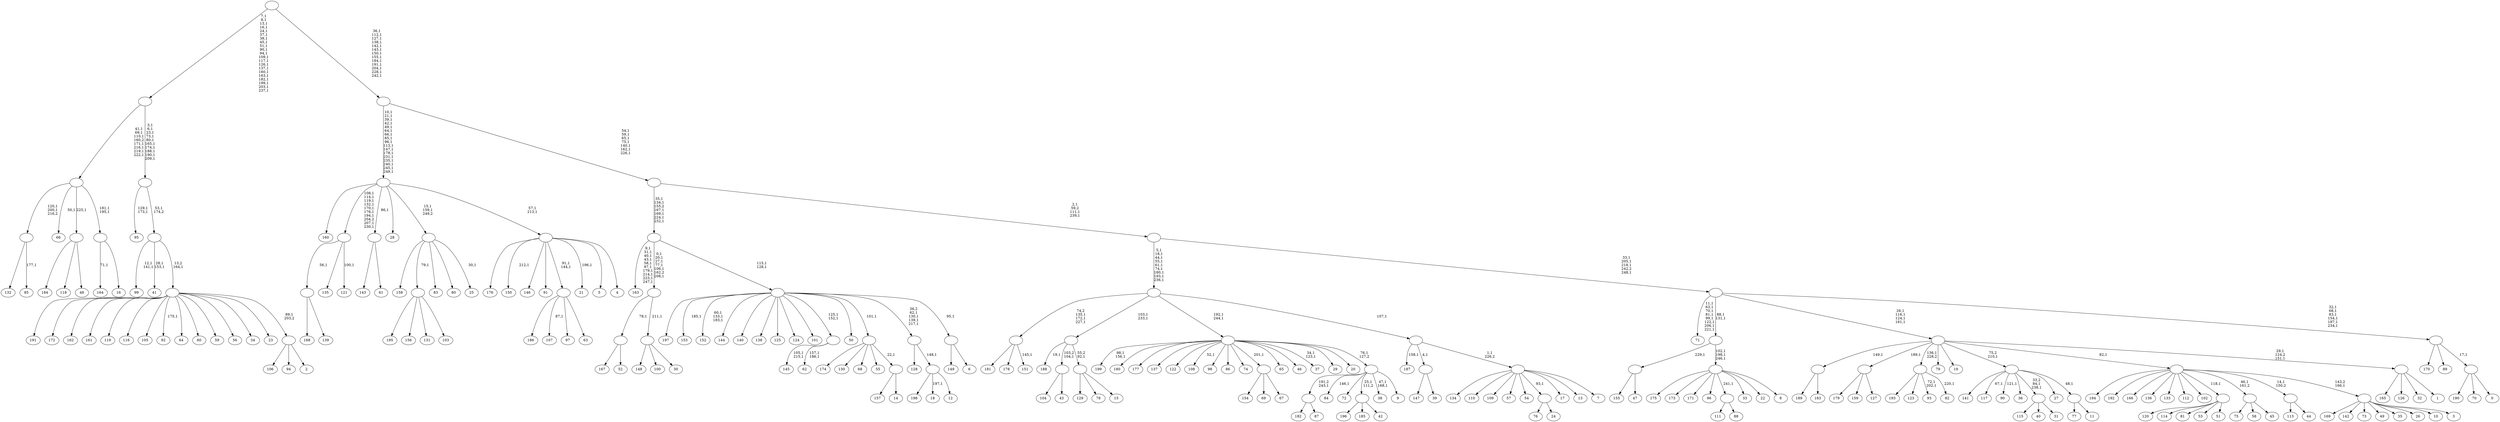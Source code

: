 digraph T {
	450 [label="199"]
	447 [label="198"]
	446 [label="197"]
	445 [label="196"]
	444 [label="195"]
	443 [label="194"]
	442 [label="193"]
	441 [label="192"]
	440 [label="191"]
	439 [label="190"]
	438 [label="189"]
	437 [label="188"]
	435 [label="187"]
	433 [label="186"]
	432 [label="185"]
	431 [label="184"]
	430 [label="183"]
	429 [label=""]
	428 [label="182"]
	427 [label="181"]
	426 [label="180"]
	425 [label="179"]
	424 [label="178"]
	423 [label="177"]
	422 [label="176"]
	421 [label="175"]
	420 [label="174"]
	419 [label="173"]
	418 [label="172"]
	417 [label="171"]
	416 [label="170"]
	415 [label="169"]
	414 [label="168"]
	413 [label="167"]
	412 [label="166"]
	411 [label="165"]
	410 [label="164"]
	408 [label="163"]
	397 [label="162"]
	396 [label="161"]
	395 [label="160"]
	394 [label="159"]
	393 [label="158"]
	392 [label="157"]
	391 [label="156"]
	390 [label="155"]
	389 [label="154"]
	388 [label="153"]
	386 [label="152"]
	382 [label="151"]
	380 [label=""]
	377 [label="150"]
	375 [label="149"]
	374 [label="148"]
	373 [label="147"]
	372 [label="146"]
	371 [label="145"]
	368 [label="144"]
	367 [label="143"]
	366 [label="142"]
	365 [label="141"]
	364 [label="140"]
	363 [label="139"]
	362 [label=""]
	361 [label="138"]
	360 [label="137"]
	359 [label="136"]
	358 [label="135"]
	357 [label="134"]
	356 [label="133"]
	355 [label="132"]
	354 [label="131"]
	353 [label="130"]
	352 [label="129"]
	351 [label="128"]
	350 [label="127"]
	349 [label=""]
	348 [label="126"]
	347 [label="125"]
	346 [label="124"]
	345 [label="123"]
	344 [label="122"]
	343 [label="121"]
	341 [label=""]
	332 [label="120"]
	331 [label="119"]
	330 [label="118"]
	329 [label="117"]
	327 [label="116"]
	326 [label="115"]
	325 [label="114"]
	324 [label="113"]
	323 [label="112"]
	322 [label="111"]
	321 [label="110"]
	320 [label="109"]
	319 [label="108"]
	317 [label="107"]
	315 [label="106"]
	314 [label="105"]
	313 [label="104"]
	312 [label="103"]
	311 [label=""]
	310 [label="102"]
	309 [label="101"]
	308 [label="100"]
	307 [label="99"]
	304 [label="98"]
	303 [label="97"]
	302 [label="96"]
	301 [label="95"]
	298 [label="94"]
	297 [label="93"]
	294 [label="92"]
	292 [label="91"]
	291 [label="90"]
	289 [label="89"]
	288 [label="88"]
	287 [label=""]
	286 [label="87"]
	285 [label=""]
	284 [label="86"]
	283 [label="85"]
	281 [label=""]
	279 [label="84"]
	277 [label="83"]
	276 [label="82"]
	274 [label=""]
	273 [label="81"]
	272 [label="80"]
	271 [label="79"]
	270 [label="78"]
	269 [label="77"]
	268 [label="76"]
	267 [label="75"]
	266 [label="74"]
	265 [label="73"]
	264 [label="72"]
	263 [label="71"]
	254 [label="70"]
	253 [label="69"]
	252 [label="68"]
	251 [label="67"]
	250 [label=""]
	249 [label="66"]
	247 [label="65"]
	246 [label="64"]
	245 [label="63"]
	244 [label=""]
	242 [label="62"]
	239 [label=""]
	237 [label="61"]
	236 [label=""]
	235 [label="60"]
	234 [label="59"]
	233 [label="58"]
	232 [label="57"]
	231 [label="56"]
	230 [label="55"]
	229 [label="54"]
	228 [label="53"]
	227 [label="52"]
	226 [label=""]
	225 [label="51"]
	224 [label=""]
	223 [label="50"]
	222 [label="49"]
	221 [label="48"]
	220 [label=""]
	219 [label="47"]
	218 [label=""]
	217 [label="46"]
	216 [label="45"]
	215 [label=""]
	214 [label="44"]
	213 [label=""]
	212 [label="43"]
	211 [label=""]
	210 [label="42"]
	209 [label=""]
	208 [label="41"]
	205 [label="40"]
	204 [label="39"]
	203 [label=""]
	202 [label="38"]
	199 [label="37"]
	196 [label="36"]
	195 [label="35"]
	194 [label="34"]
	193 [label="33"]
	192 [label="32"]
	191 [label="31"]
	190 [label=""]
	188 [label="30"]
	187 [label=""]
	186 [label=""]
	180 [label="29"]
	179 [label="28"]
	178 [label="27"]
	177 [label="26"]
	176 [label="25"]
	174 [label=""]
	172 [label="24"]
	171 [label=""]
	170 [label="23"]
	169 [label="22"]
	168 [label="21"]
	166 [label="20"]
	165 [label="19"]
	164 [label="18"]
	162 [label="17"]
	161 [label="16"]
	160 [label=""]
	158 [label=""]
	151 [label="15"]
	150 [label=""]
	149 [label=""]
	147 [label="14"]
	146 [label=""]
	145 [label=""]
	144 [label="13"]
	143 [label="12"]
	142 [label=""]
	141 [label=""]
	137 [label="11"]
	136 [label=""]
	135 [label=""]
	134 [label="10"]
	133 [label="9"]
	132 [label=""]
	131 [label=""]
	129 [label="8"]
	128 [label=""]
	125 [label=""]
	123 [label="7"]
	122 [label=""]
	121 [label=""]
	120 [label=""]
	111 [label="6"]
	110 [label=""]
	109 [label=""]
	107 [label=""]
	101 [label="5"]
	100 [label="4"]
	99 [label=""]
	97 [label=""]
	80 [label="3"]
	79 [label=""]
	78 [label=""]
	77 [label="2"]
	76 [label=""]
	75 [label=""]
	74 [label=""]
	73 [label=""]
	63 [label=""]
	42 [label="1"]
	41 [label=""]
	39 [label=""]
	35 [label="0"]
	34 [label=""]
	33 [label=""]
	27 [label=""]
	23 [label=""]
	20 [label=""]
	13 [label=""]
	0 [label=""]
	429 -> 438 [label=""]
	429 -> 430 [label=""]
	380 -> 382 [label="145,1"]
	380 -> 427 [label=""]
	380 -> 424 [label=""]
	362 -> 414 [label=""]
	362 -> 363 [label=""]
	349 -> 425 [label=""]
	349 -> 394 [label=""]
	349 -> 350 [label=""]
	341 -> 343 [label="100,1"]
	341 -> 362 [label="56,1"]
	341 -> 358 [label=""]
	311 -> 444 [label=""]
	311 -> 391 [label=""]
	311 -> 354 [label=""]
	311 -> 312 [label=""]
	287 -> 322 [label=""]
	287 -> 288 [label=""]
	285 -> 428 [label=""]
	285 -> 286 [label=""]
	281 -> 283 [label="177,1"]
	281 -> 355 [label=""]
	274 -> 276 [label="220,1"]
	274 -> 297 [label="72,1\n202,1"]
	274 -> 442 [label=""]
	274 -> 345 [label=""]
	250 -> 389 [label=""]
	250 -> 253 [label=""]
	250 -> 251 [label=""]
	244 -> 317 [label="87,1"]
	244 -> 433 [label=""]
	244 -> 303 [label=""]
	244 -> 245 [label=""]
	239 -> 242 [label="157,1\n186,1"]
	239 -> 371 [label="105,1\n215,1"]
	236 -> 367 [label=""]
	236 -> 237 [label=""]
	226 -> 413 [label=""]
	226 -> 227 [label=""]
	224 -> 332 [label=""]
	224 -> 325 [label=""]
	224 -> 273 [label=""]
	224 -> 228 [label=""]
	224 -> 225 [label=""]
	220 -> 431 [label=""]
	220 -> 330 [label=""]
	220 -> 221 [label=""]
	218 -> 390 [label=""]
	218 -> 219 [label=""]
	215 -> 267 [label=""]
	215 -> 233 [label=""]
	215 -> 216 [label=""]
	213 -> 324 [label=""]
	213 -> 214 [label=""]
	211 -> 313 [label=""]
	211 -> 212 [label=""]
	209 -> 445 [label=""]
	209 -> 432 [label=""]
	209 -> 210 [label=""]
	203 -> 373 [label=""]
	203 -> 204 [label=""]
	190 -> 326 [label=""]
	190 -> 205 [label=""]
	190 -> 191 [label=""]
	187 -> 374 [label=""]
	187 -> 308 [label=""]
	187 -> 188 [label=""]
	186 -> 226 [label="78,1"]
	186 -> 187 [label="211,1"]
	174 -> 176 [label="30,1"]
	174 -> 393 [label=""]
	174 -> 311 [label="79,1"]
	174 -> 277 [label=""]
	174 -> 272 [label=""]
	171 -> 268 [label=""]
	171 -> 172 [label=""]
	160 -> 410 [label="71,1"]
	160 -> 161 [label=""]
	158 -> 160 [label="181,1\n195,1"]
	158 -> 249 [label="50,1"]
	158 -> 281 [label="120,1\n200,1\n216,2"]
	158 -> 220 [label="225,1"]
	150 -> 352 [label=""]
	150 -> 270 [label=""]
	150 -> 151 [label=""]
	149 -> 437 [label="19,1"]
	149 -> 211 [label="103,2\n104,1"]
	149 -> 150 [label="55,2\n92,1"]
	146 -> 392 [label=""]
	146 -> 147 [label=""]
	145 -> 420 [label=""]
	145 -> 353 [label=""]
	145 -> 252 [label=""]
	145 -> 230 [label=""]
	145 -> 146 [label="22,1"]
	142 -> 164 [label="197,1"]
	142 -> 447 [label=""]
	142 -> 143 [label=""]
	141 -> 351 [label=""]
	141 -> 142 [label="148,1"]
	136 -> 269 [label=""]
	136 -> 137 [label=""]
	135 -> 190 [label="33,2\n84,1\n238,1"]
	135 -> 291 [label="121,1"]
	135 -> 329 [label="67,1"]
	135 -> 365 [label=""]
	135 -> 196 [label=""]
	135 -> 178 [label=""]
	135 -> 136 [label="48,1"]
	132 -> 202 [label="47,1\n168,1"]
	132 -> 279 [label="146,1"]
	132 -> 285 [label="191,2\n243,1"]
	132 -> 264 [label=""]
	132 -> 209 [label="25,1\n111,2"]
	132 -> 133 [label=""]
	131 -> 199 [label="34,1\n123,1"]
	131 -> 319 [label="52,1"]
	131 -> 450 [label="98,1\n156,1"]
	131 -> 426 [label=""]
	131 -> 423 [label=""]
	131 -> 360 [label=""]
	131 -> 344 [label=""]
	131 -> 304 [label=""]
	131 -> 284 [label=""]
	131 -> 266 [label=""]
	131 -> 250 [label="201,1"]
	131 -> 247 [label=""]
	131 -> 217 [label=""]
	131 -> 180 [label=""]
	131 -> 166 [label=""]
	131 -> 132 [label="76,1\n127,2"]
	128 -> 421 [label=""]
	128 -> 419 [label=""]
	128 -> 417 [label=""]
	128 -> 302 [label=""]
	128 -> 287 [label="241,1"]
	128 -> 193 [label=""]
	128 -> 169 [label=""]
	128 -> 129 [label=""]
	125 -> 128 [label="102,1\n198,1\n246,1"]
	125 -> 218 [label="229,1"]
	122 -> 357 [label=""]
	122 -> 321 [label=""]
	122 -> 320 [label=""]
	122 -> 232 [label=""]
	122 -> 229 [label=""]
	122 -> 171 [label="93,1"]
	122 -> 162 [label=""]
	122 -> 144 [label=""]
	122 -> 123 [label=""]
	121 -> 435 [label="158,1"]
	121 -> 203 [label="4,1"]
	121 -> 122 [label="1,1\n226,2"]
	120 -> 131 [label="192,1\n244,1"]
	120 -> 149 [label="103,1\n233,1"]
	120 -> 380 [label="74,2\n135,1\n172,1\n227,1"]
	120 -> 121 [label="107,1"]
	110 -> 375 [label=""]
	110 -> 111 [label=""]
	109 -> 141 [label="36,2\n62,1\n130,1\n139,1\n217,1"]
	109 -> 239 [label="125,1\n152,1"]
	109 -> 386 [label="60,1\n133,1\n183,1"]
	109 -> 388 [label="185,1"]
	109 -> 446 [label=""]
	109 -> 368 [label=""]
	109 -> 364 [label=""]
	109 -> 361 [label=""]
	109 -> 347 [label=""]
	109 -> 346 [label=""]
	109 -> 309 [label=""]
	109 -> 223 [label=""]
	109 -> 145 [label="101,1"]
	109 -> 110 [label="95,1"]
	107 -> 109 [label="115,1\n128,1"]
	107 -> 186 [label="0,1\n20,1\n27,1\n77,1\n106,1\n162,2\n208,1"]
	107 -> 408 [label="9,1\n31,1\n40,1\n43,1\n58,1\n97,1\n179,1\n214,1\n223,1\n247,1"]
	99 -> 168 [label="196,1"]
	99 -> 244 [label="91,1\n144,1"]
	99 -> 377 [label="212,1"]
	99 -> 422 [label=""]
	99 -> 372 [label=""]
	99 -> 292 [label=""]
	99 -> 101 [label=""]
	99 -> 100 [label=""]
	97 -> 99 [label="57,1\n213,1"]
	97 -> 174 [label="15,1\n159,1\n249,2"]
	97 -> 341 [label="108,1\n114,1\n119,1\n132,1\n170,1\n176,1\n194,1\n204,2\n207,1\n230,1"]
	97 -> 395 [label=""]
	97 -> 236 [label="86,1"]
	97 -> 179 [label=""]
	79 -> 415 [label=""]
	79 -> 366 [label=""]
	79 -> 265 [label=""]
	79 -> 222 [label=""]
	79 -> 195 [label=""]
	79 -> 177 [label=""]
	79 -> 134 [label=""]
	79 -> 80 [label=""]
	78 -> 443 [label=""]
	78 -> 441 [label=""]
	78 -> 412 [label=""]
	78 -> 359 [label=""]
	78 -> 356 [label=""]
	78 -> 323 [label=""]
	78 -> 310 [label=""]
	78 -> 224 [label="118,1"]
	78 -> 215 [label="46,1\n161,2"]
	78 -> 213 [label="14,1\n150,2"]
	78 -> 79 [label="143,2\n166,1"]
	76 -> 315 [label=""]
	76 -> 298 [label=""]
	76 -> 77 [label=""]
	75 -> 294 [label="175,1"]
	75 -> 440 [label=""]
	75 -> 418 [label=""]
	75 -> 397 [label=""]
	75 -> 396 [label=""]
	75 -> 331 [label=""]
	75 -> 327 [label=""]
	75 -> 314 [label=""]
	75 -> 246 [label=""]
	75 -> 235 [label=""]
	75 -> 234 [label=""]
	75 -> 231 [label=""]
	75 -> 194 [label=""]
	75 -> 170 [label=""]
	75 -> 76 [label="89,1\n203,2"]
	74 -> 208 [label="28,1\n153,1"]
	74 -> 307 [label="12,1\n141,1"]
	74 -> 75 [label="13,2\n164,1"]
	73 -> 301 [label="129,1\n173,1"]
	73 -> 74 [label="53,1\n174,2"]
	63 -> 73 [label="3,1\n6,1\n23,1\n73,1\n80,1\n165,1\n174,1\n188,1\n190,1\n209,1"]
	63 -> 158 [label="41,1\n69,1\n110,1\n160,2\n171,1\n216,1\n219,1\n222,1"]
	41 -> 411 [label=""]
	41 -> 348 [label=""]
	41 -> 192 [label=""]
	41 -> 42 [label=""]
	39 -> 41 [label="29,1\n124,2\n151,1"]
	39 -> 429 [label="149,1"]
	39 -> 349 [label="189,1"]
	39 -> 274 [label="136,1\n228,2"]
	39 -> 271 [label=""]
	39 -> 165 [label=""]
	39 -> 135 [label="75,2\n210,1"]
	39 -> 78 [label="82,1"]
	34 -> 439 [label=""]
	34 -> 254 [label=""]
	34 -> 35 [label=""]
	33 -> 416 [label=""]
	33 -> 289 [label=""]
	33 -> 34 [label="17,1"]
	27 -> 33 [label="32,1\n68,1\n83,1\n154,1\n187,1\n234,1"]
	27 -> 39 [label="26,1\n116,1\n124,1\n161,1"]
	27 -> 125 [label="88,1\n131,1"]
	27 -> 263 [label="11,1\n63,1\n70,1\n81,1\n99,1\n122,1\n206,1\n221,1"]
	23 -> 27 [label="33,1\n205,1\n218,1\n242,2\n248,1"]
	23 -> 120 [label="5,1\n18,1\n44,1\n55,1\n61,1\n74,1\n180,1\n193,1\n236,1"]
	20 -> 23 [label="2,1\n59,2\n111,1\n239,1"]
	20 -> 107 [label="35,1\n134,1\n155,2\n167,1\n169,1\n224,1\n232,1"]
	13 -> 20 [label="54,1\n59,1\n65,1\n75,1\n140,1\n162,1\n226,1"]
	13 -> 97 [label="10,1\n21,1\n39,1\n42,1\n49,1\n64,1\n66,1\n85,1\n96,1\n113,1\n147,1\n178,1\n231,1\n235,1\n240,1\n245,1\n249,1"]
	0 -> 13 [label="36,1\n112,1\n127,1\n138,1\n142,1\n143,1\n150,1\n155,1\n184,1\n191,1\n204,1\n228,1\n242,1"]
	0 -> 63 [label="7,1\n8,1\n13,1\n16,1\n24,1\n37,1\n38,1\n45,1\n51,1\n90,1\n94,1\n109,1\n117,1\n126,1\n137,1\n160,1\n163,1\n182,1\n199,1\n203,1\n237,1"]
}
